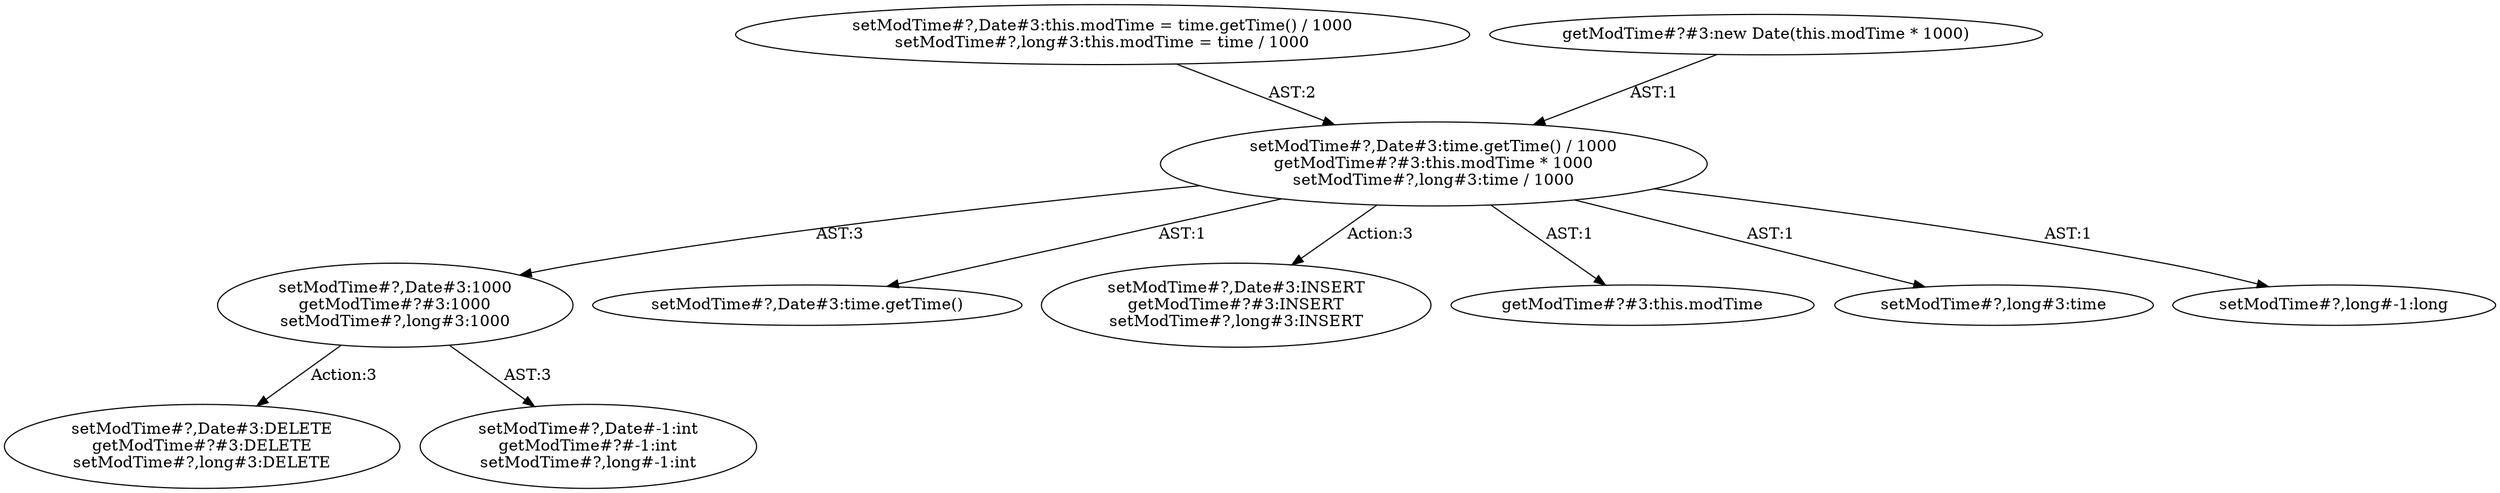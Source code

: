 digraph "Pattern" {
0 [label="setModTime#?,Date#3:DELETE
getModTime#?#3:DELETE
setModTime#?,long#3:DELETE" shape=ellipse]
1 [label="setModTime#?,Date#3:1000
getModTime#?#3:1000
setModTime#?,long#3:1000" shape=ellipse]
2 [label="setModTime#?,Date#3:time.getTime() / 1000
getModTime#?#3:this.modTime * 1000
setModTime#?,long#3:time / 1000" shape=ellipse]
3 [label="setModTime#?,Date#3:this.modTime = time.getTime() / 1000
setModTime#?,long#3:this.modTime = time / 1000" shape=ellipse]
4 [label="setModTime#?,Date#3:time.getTime()" shape=ellipse]
5 [label="setModTime#?,Date#3:INSERT
getModTime#?#3:INSERT
setModTime#?,long#3:INSERT" shape=ellipse]
6 [label="setModTime#?,Date#-1:int
getModTime#?#-1:int
setModTime#?,long#-1:int" shape=ellipse]
7 [label="getModTime#?#3:new Date(this.modTime * 1000)" shape=ellipse]
8 [label="getModTime#?#3:this.modTime" shape=ellipse]
9 [label="setModTime#?,long#3:time" shape=ellipse]
10 [label="setModTime#?,long#-1:long" shape=ellipse]
1 -> 0 [label="Action:3"];
1 -> 6 [label="AST:3"];
2 -> 1 [label="AST:3"];
2 -> 4 [label="AST:1"];
2 -> 5 [label="Action:3"];
2 -> 8 [label="AST:1"];
2 -> 9 [label="AST:1"];
2 -> 10 [label="AST:1"];
3 -> 2 [label="AST:2"];
7 -> 2 [label="AST:1"];
}